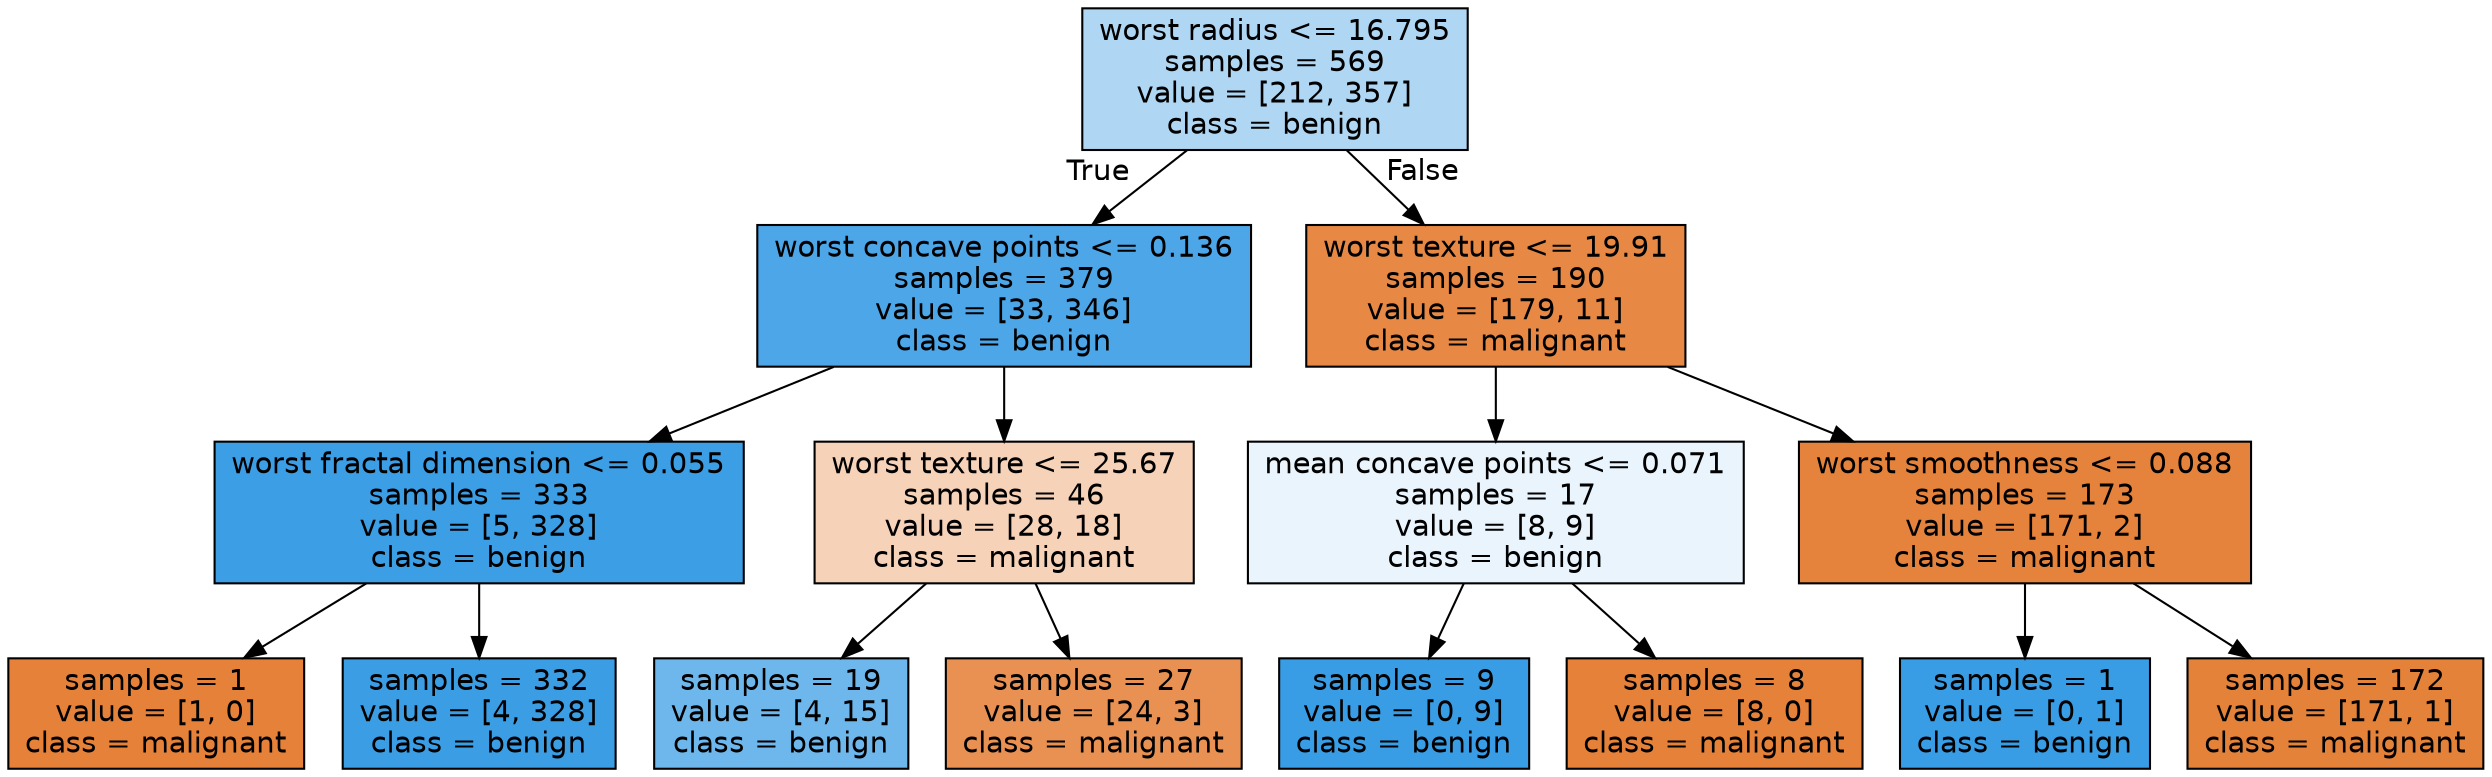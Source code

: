 digraph Tree {
node [shape=box, style="filled", color="black", fontname="helvetica"] ;
edge [fontname="helvetica"] ;
0 [label="worst radius <= 16.795\nsamples = 569\nvalue = [212, 357]\nclass = benign", fillcolor="#afd7f4"] ;
1 [label="worst concave points <= 0.136\nsamples = 379\nvalue = [33, 346]\nclass = benign", fillcolor="#4ca6e7"] ;
0 -> 1 [labeldistance=2.5, labelangle=45, headlabel="True"] ;
2 [label="worst fractal dimension <= 0.055\nsamples = 333\nvalue = [5, 328]\nclass = benign", fillcolor="#3c9ee5"] ;
1 -> 2 ;
3 [label="samples = 1\nvalue = [1, 0]\nclass = malignant", fillcolor="#e58139"] ;
2 -> 3 ;
4 [label="samples = 332\nvalue = [4, 328]\nclass = benign", fillcolor="#3b9ee5"] ;
2 -> 4 ;
5 [label="worst texture <= 25.67\nsamples = 46\nvalue = [28, 18]\nclass = malignant", fillcolor="#f6d2b8"] ;
1 -> 5 ;
6 [label="samples = 19\nvalue = [4, 15]\nclass = benign", fillcolor="#6eb7ec"] ;
5 -> 6 ;
7 [label="samples = 27\nvalue = [24, 3]\nclass = malignant", fillcolor="#e89152"] ;
5 -> 7 ;
8 [label="worst texture <= 19.91\nsamples = 190\nvalue = [179, 11]\nclass = malignant", fillcolor="#e78945"] ;
0 -> 8 [labeldistance=2.5, labelangle=-45, headlabel="False"] ;
9 [label="mean concave points <= 0.071\nsamples = 17\nvalue = [8, 9]\nclass = benign", fillcolor="#e9f4fc"] ;
8 -> 9 ;
10 [label="samples = 9\nvalue = [0, 9]\nclass = benign", fillcolor="#399de5"] ;
9 -> 10 ;
11 [label="samples = 8\nvalue = [8, 0]\nclass = malignant", fillcolor="#e58139"] ;
9 -> 11 ;
12 [label="worst smoothness <= 0.088\nsamples = 173\nvalue = [171, 2]\nclass = malignant", fillcolor="#e5823b"] ;
8 -> 12 ;
13 [label="samples = 1\nvalue = [0, 1]\nclass = benign", fillcolor="#399de5"] ;
12 -> 13 ;
14 [label="samples = 172\nvalue = [171, 1]\nclass = malignant", fillcolor="#e5823a"] ;
12 -> 14 ;
}